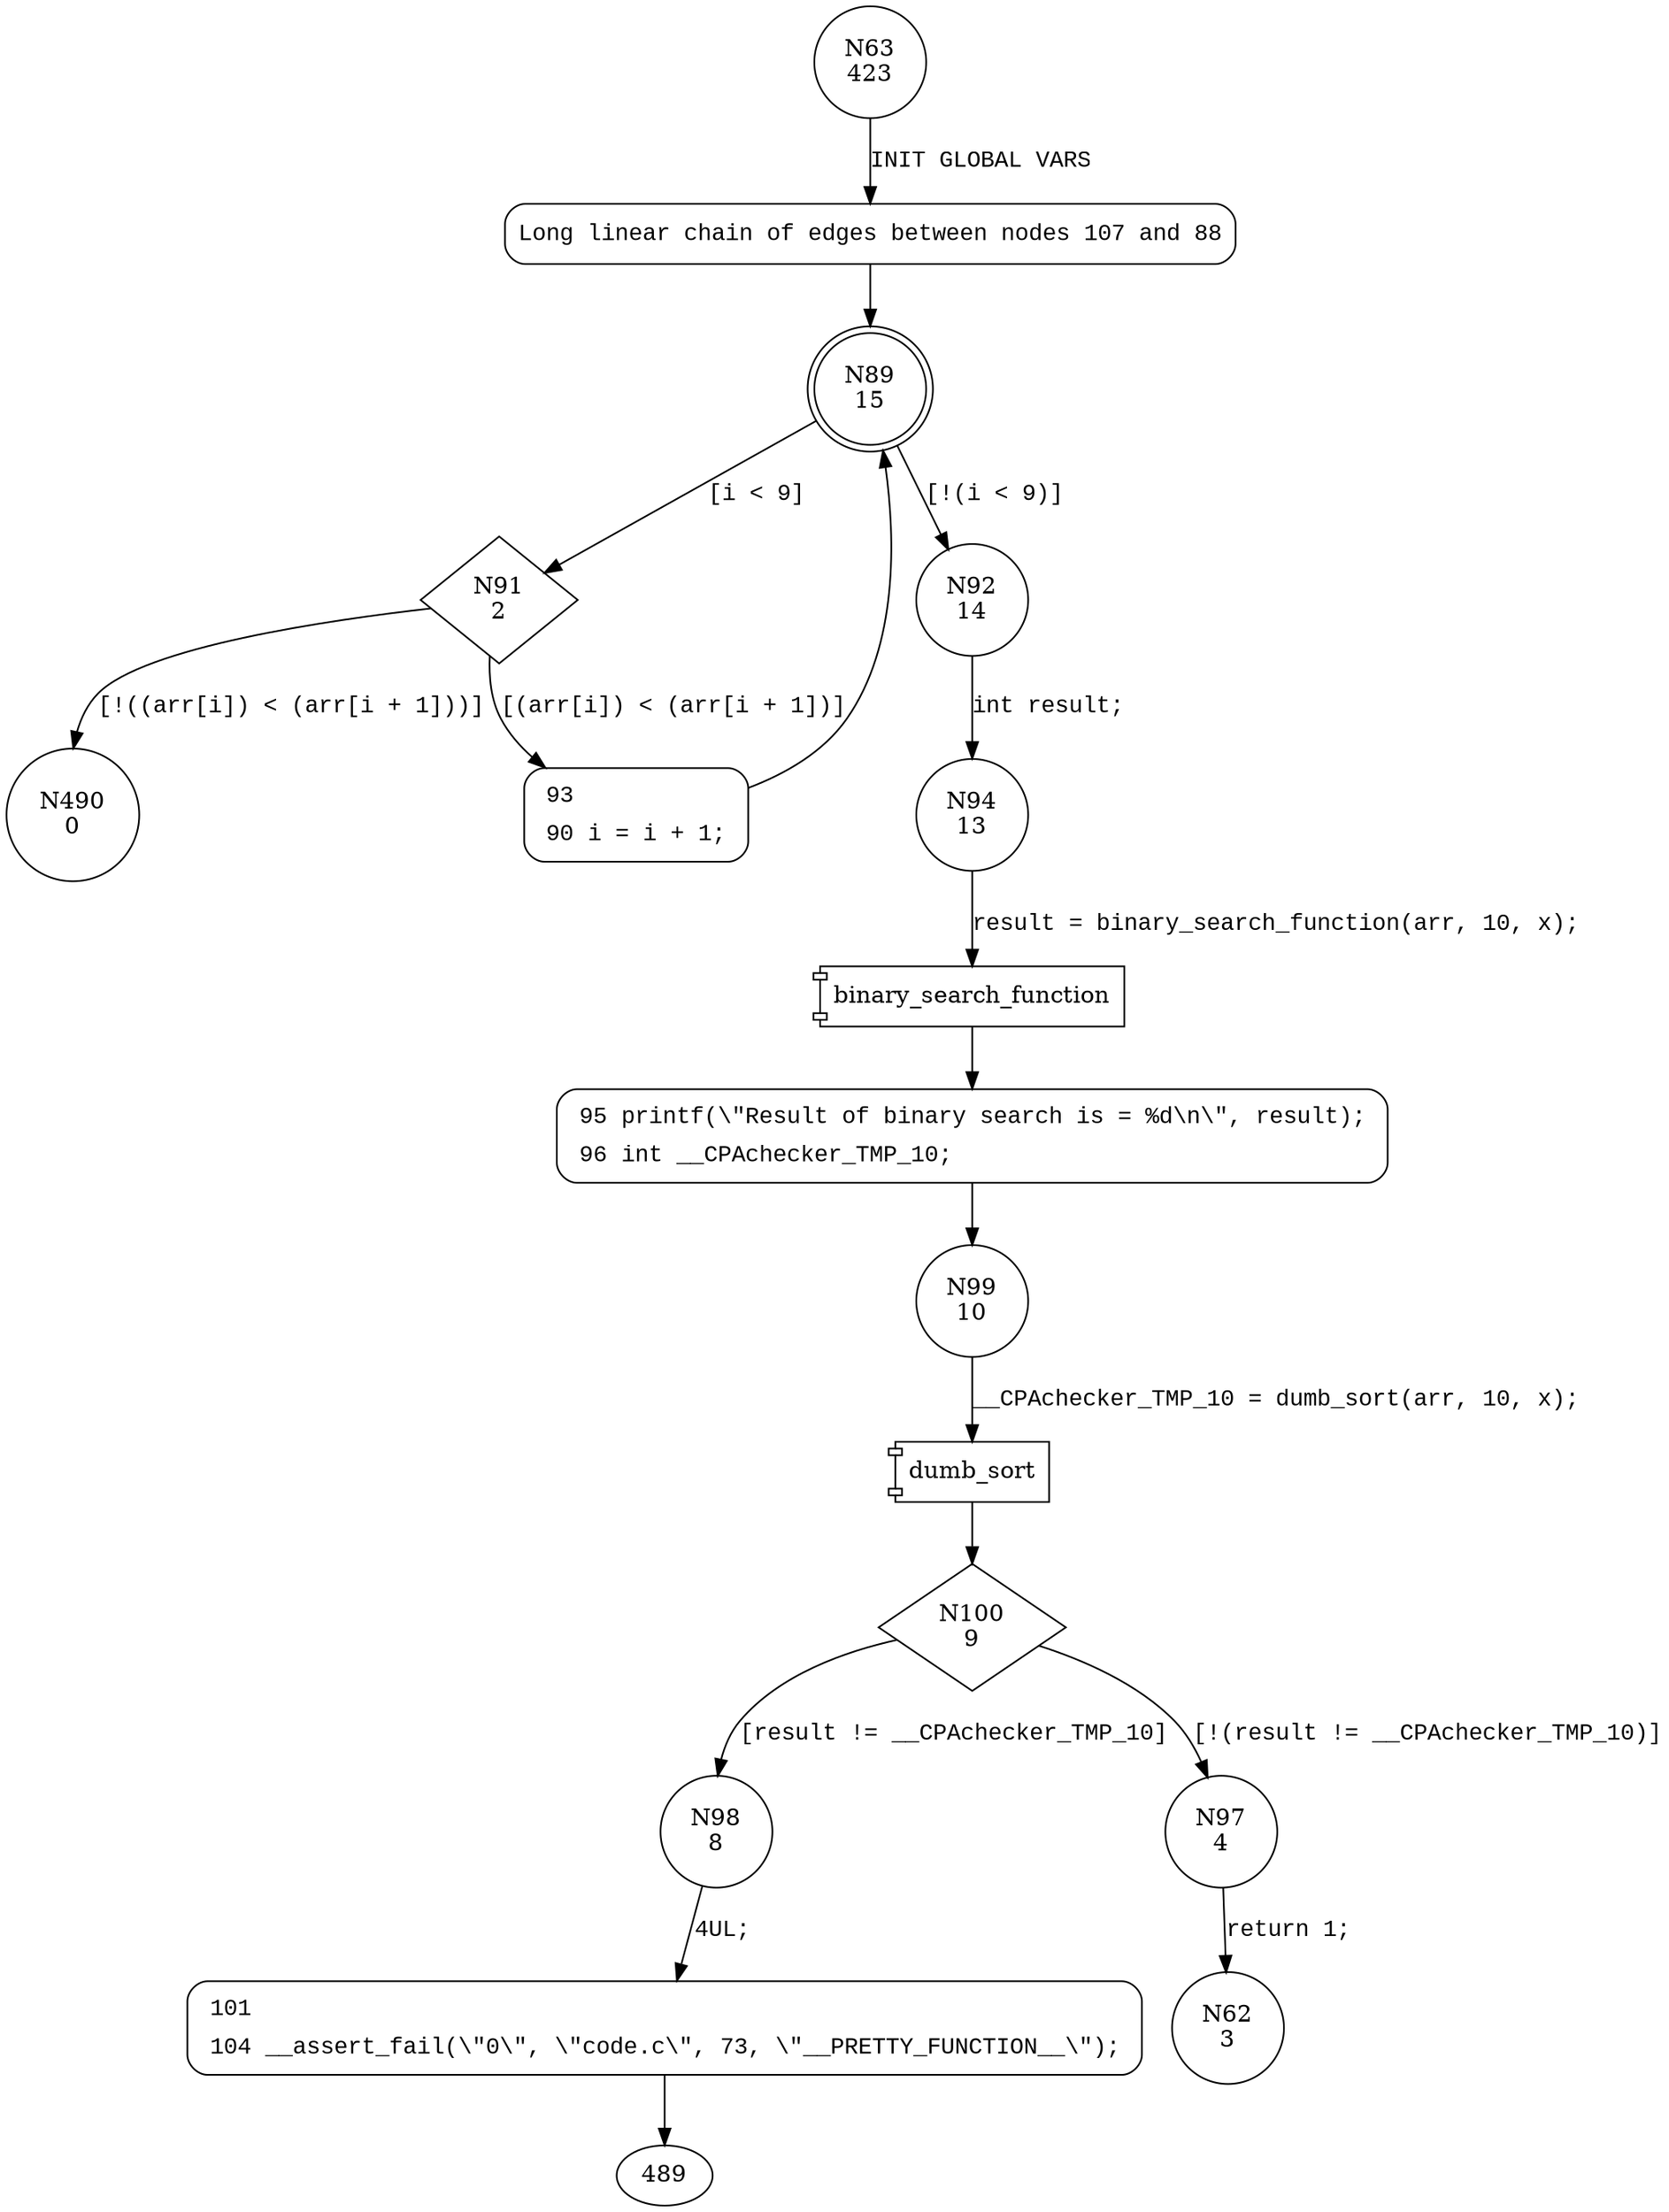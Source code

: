 digraph main {
63 [shape="circle" label="N63\n423"]
107 [shape="circle" label="N107\n422"]
89 [shape="doublecircle" label="N89\n15"]
91 [shape="diamond" label="N91\n2"]
92 [shape="circle" label="N92\n14"]
94 [shape="circle" label="N94\n13"]
95 [shape="circle" label="N95\n12"]
99 [shape="circle" label="N99\n10"]
100 [shape="diamond" label="N100\n9"]
98 [shape="circle" label="N98\n8"]
97 [shape="circle" label="N97\n4"]
101 [shape="circle" label="N101\n7"]
93 [shape="circle" label="N93\n1"]
490 [shape="circle" label="N490\n0"]
62 [shape="circle" label="N62\n3"]
107 [style="filled,bold" penwidth="1" fillcolor="white" fontname="Courier New" shape="Mrecord" label="Long linear chain of edges between nodes 107 and 88"]
107 -> 89[label=""]
95 [style="filled,bold" penwidth="1" fillcolor="white" fontname="Courier New" shape="Mrecord" label=<<table border="0" cellborder="0" cellpadding="3" bgcolor="white"><tr><td align="right">95</td><td align="left">printf(\&quot;Result of binary search is = %d\n\&quot;, result);</td></tr><tr><td align="right">96</td><td align="left">int __CPAchecker_TMP_10;</td></tr></table>>]
95 -> 99[label=""]
101 [style="filled,bold" penwidth="1" fillcolor="white" fontname="Courier New" shape="Mrecord" label=<<table border="0" cellborder="0" cellpadding="3" bgcolor="white"><tr><td align="right">101</td><td align="left"></td></tr><tr><td align="right">104</td><td align="left">__assert_fail(\&quot;0\&quot;, \&quot;code.c\&quot;, 73, \&quot;__PRETTY_FUNCTION__\&quot;);</td></tr></table>>]
101 -> 489[label=""]
93 [style="filled,bold" penwidth="1" fillcolor="white" fontname="Courier New" shape="Mrecord" label=<<table border="0" cellborder="0" cellpadding="3" bgcolor="white"><tr><td align="right">93</td><td align="left"></td></tr><tr><td align="right">90</td><td align="left">i = i + 1;</td></tr></table>>]
93 -> 89[label=""]
63 -> 107 [label="INIT GLOBAL VARS" fontname="Courier New"]
89 -> 91 [label="[i < 9]" fontname="Courier New"]
89 -> 92 [label="[!(i < 9)]" fontname="Courier New"]
100001 [shape="component" label="binary_search_function"]
94 -> 100001 [label="result = binary_search_function(arr, 10, x);" fontname="Courier New"]
100001 -> 95 [label="" fontname="Courier New"]
100002 [shape="component" label="dumb_sort"]
99 -> 100002 [label="__CPAchecker_TMP_10 = dumb_sort(arr, 10, x);" fontname="Courier New"]
100002 -> 100 [label="" fontname="Courier New"]
100 -> 98 [label="[result != __CPAchecker_TMP_10]" fontname="Courier New"]
100 -> 97 [label="[!(result != __CPAchecker_TMP_10)]" fontname="Courier New"]
98 -> 101 [label="4UL;" fontname="Courier New"]
91 -> 93 [label="[(arr[i]) < (arr[i + 1])]" fontname="Courier New"]
91 -> 490 [label="[!((arr[i]) < (arr[i + 1]))]" fontname="Courier New"]
92 -> 94 [label="int result;" fontname="Courier New"]
97 -> 62 [label="return 1;" fontname="Courier New"]
}